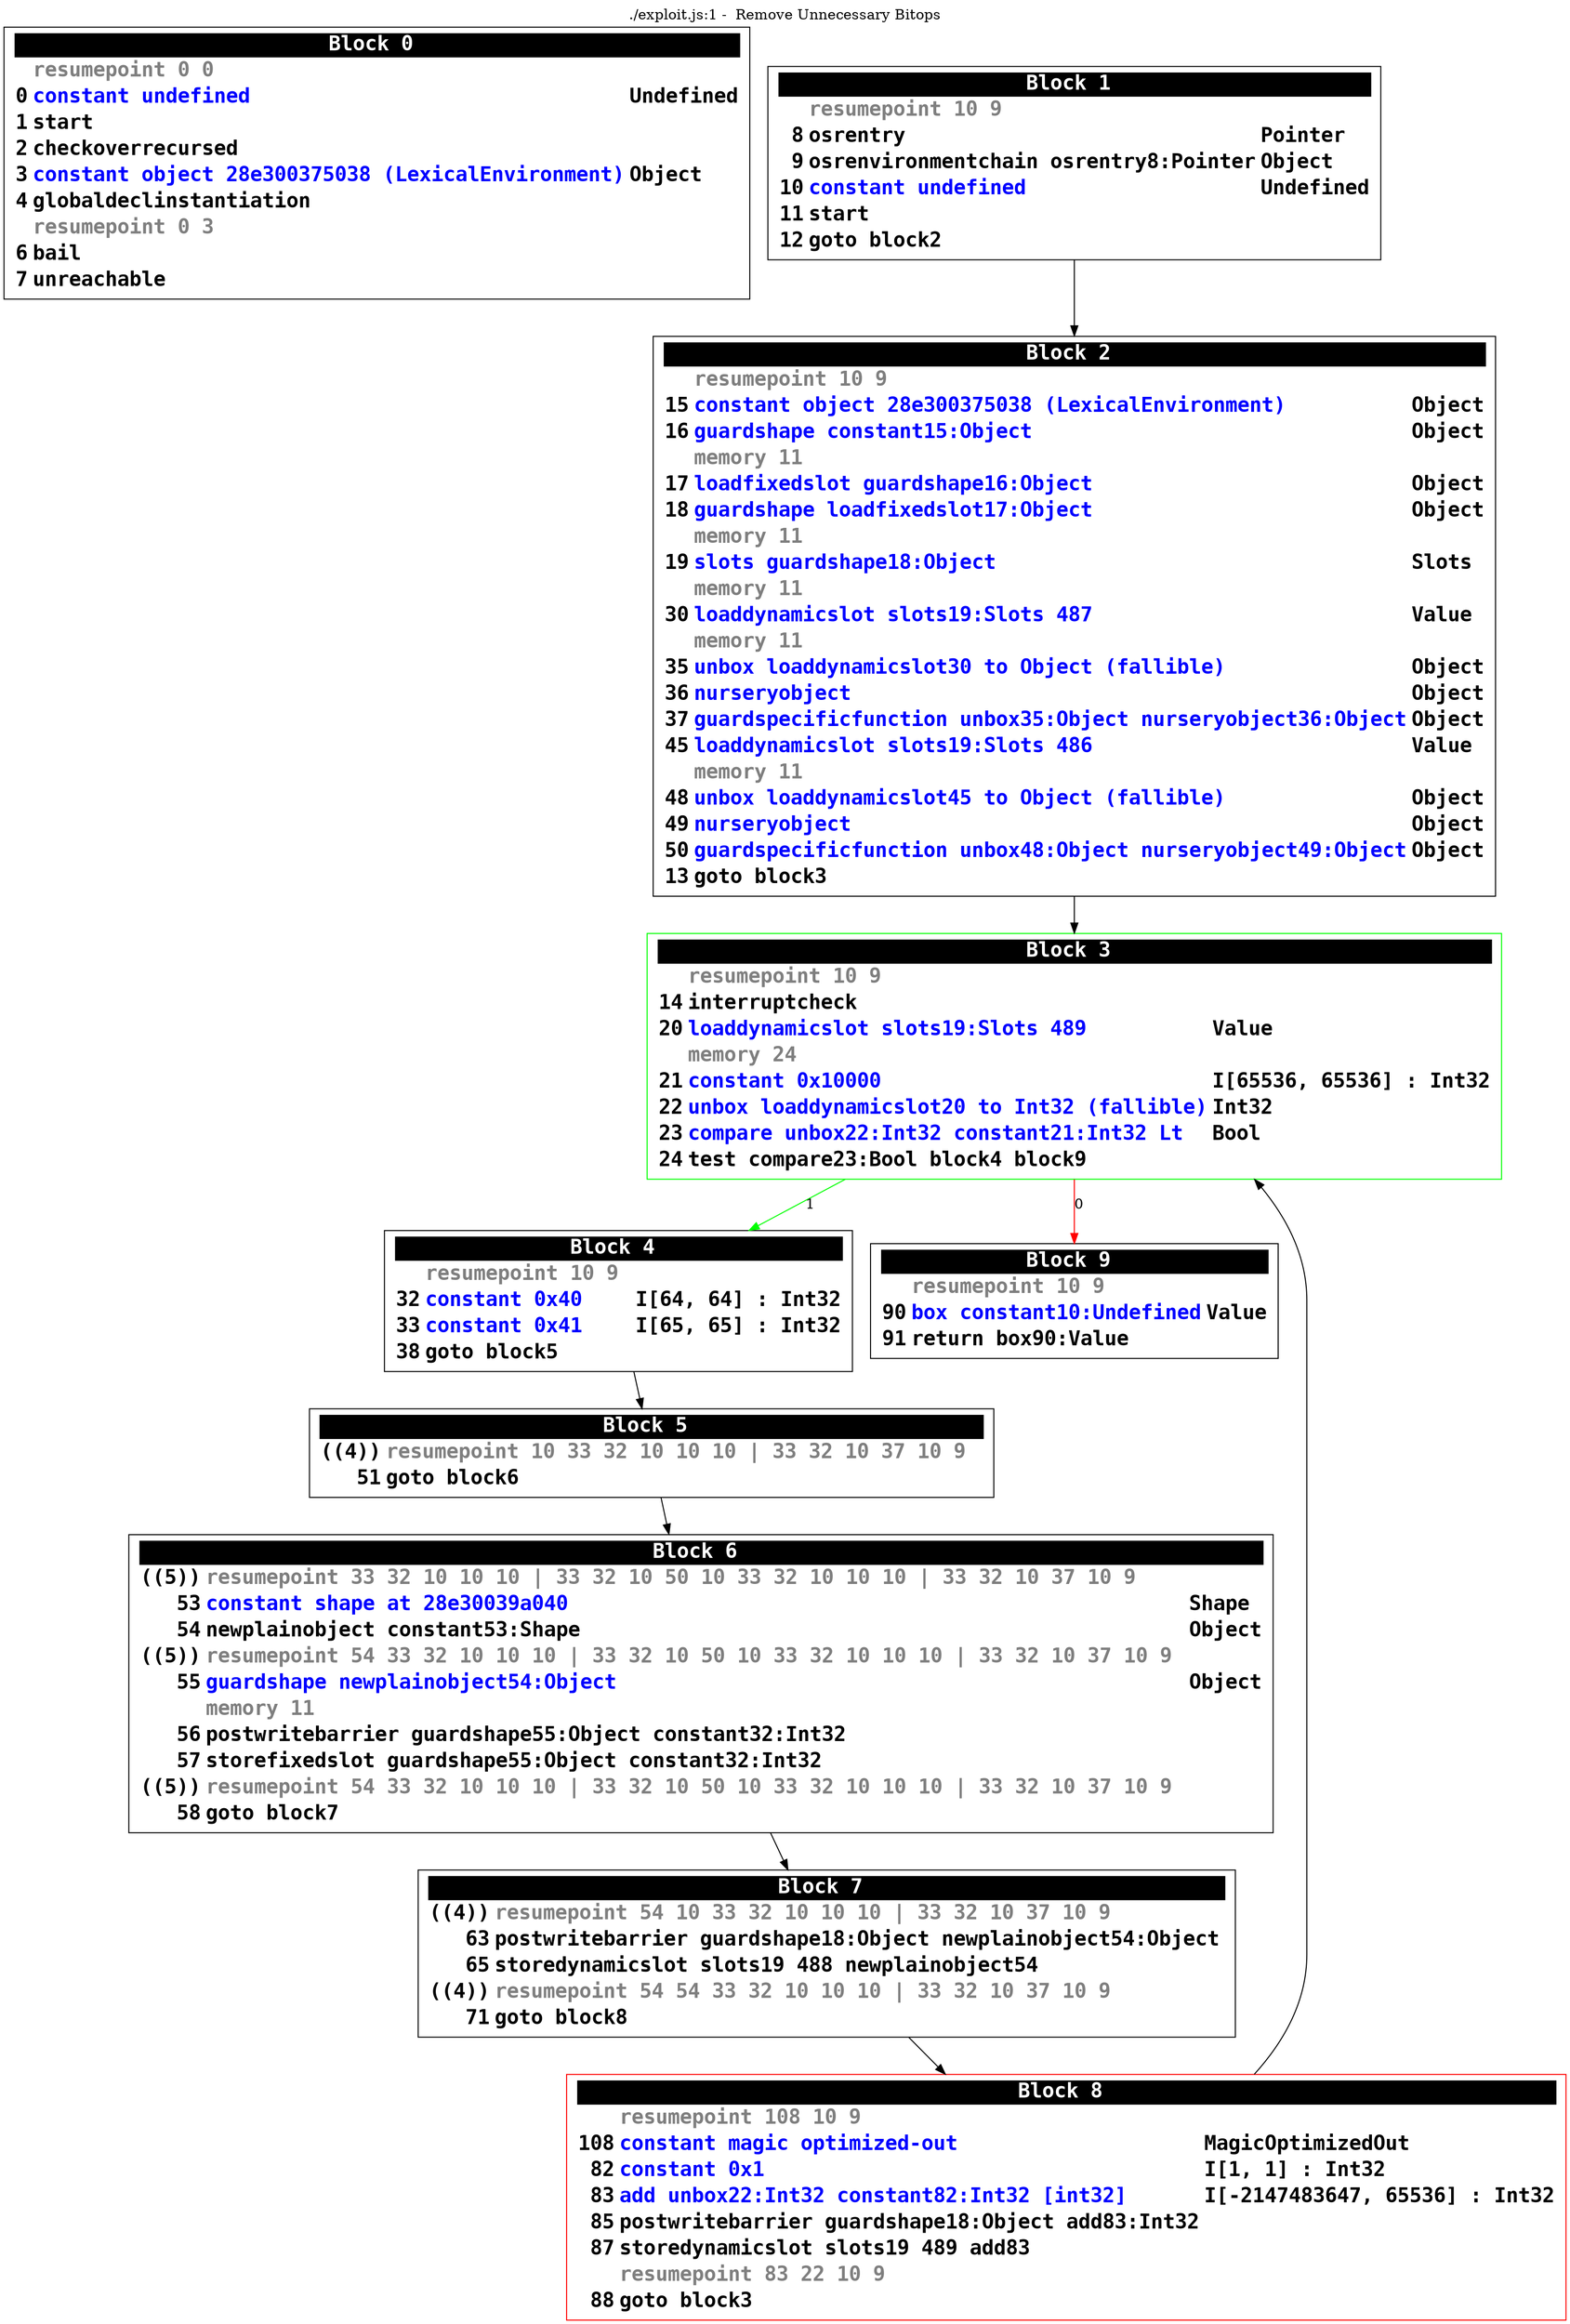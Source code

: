 digraph {
labelloc = t;
labelfontsize = 30;
label = "./exploit.js:1 -  Remove Unnecessary Bitops";
  rankdir=TB
  splines=true

  "Block0" [ shape=box fontsize=20 fontname="Consolas Bold" label=<<table border="0" cellborder="0" cellpadding="1"><tr><td align="center" bgcolor="black" colspan="3"><font color="white">Block 0 </font></td></tr><tr><td align="left"></td><td align="left"><font color="grey50">resumepoint 0 0 </font></td><td></td></tr><tr><td align="right" port="i0">0</td><td align="left"><font color="blue">constant undefined</font></td><td align="left">Undefined</td></tr><tr><td align="right" port="i1">1</td><td align="left">start</td></tr><tr><td align="right" port="i2">2</td><td align="left">checkoverrecursed</td></tr><tr><td align="right" port="i3">3</td><td align="left"><font color="blue">constant object 28e300375038 (LexicalEnvironment)</font></td><td align="left">Object</td></tr><tr><td align="right" port="i4">4</td><td align="left">globaldeclinstantiation</td></tr><tr><td align="left"></td><td align="left"><font color="grey50">resumepoint 0 3 </font></td><td></td></tr><tr><td align="right" port="i6">6</td><td align="left">bail</td></tr><tr><td align="right" port="i7">7</td><td align="left">unreachable</td></tr></table>> ] ;
  "Block1" [ shape=box fontsize=20 fontname="Consolas Bold" label=<<table border="0" cellborder="0" cellpadding="1"><tr><td align="center" bgcolor="black" colspan="3"><font color="white">Block 1 </font></td></tr><tr><td align="left"></td><td align="left"><font color="grey50">resumepoint 10 9 </font></td><td></td></tr><tr><td align="right" port="i8">8</td><td align="left">osrentry</td><td align="left">Pointer</td></tr><tr><td align="right" port="i9">9</td><td align="left">osrenvironmentchain osrentry8:Pointer</td><td align="left">Object</td></tr><tr><td align="right" port="i10">10</td><td align="left"><font color="blue">constant undefined</font></td><td align="left">Undefined</td></tr><tr><td align="right" port="i11">11</td><td align="left">start</td></tr><tr><td align="right" port="i12">12</td><td align="left">goto block2</td></tr></table>> ] ;
  "Block2" [ shape=box fontsize=20 fontname="Consolas Bold" label=<<table border="0" cellborder="0" cellpadding="1"><tr><td align="center" bgcolor="black" colspan="3"><font color="white">Block 2 </font></td></tr><tr><td align="left"></td><td align="left"><font color="grey50">resumepoint 10 9 </font></td><td></td></tr><tr><td align="right" port="i15">15</td><td align="left"><font color="blue">constant object 28e300375038 (LexicalEnvironment)</font></td><td align="left">Object</td></tr><tr><td align="right" port="i16">16</td><td align="left"><font color="blue">guardshape constant15:Object</font></td><td align="left">Object</td></tr><tr><td align="left"></td><td align="left"><font color="grey50">memory 11 </font></td><td></td></tr><tr><td align="right" port="i17">17</td><td align="left"><font color="blue">loadfixedslot guardshape16:Object</font></td><td align="left">Object</td></tr><tr><td align="right" port="i18">18</td><td align="left"><font color="blue">guardshape loadfixedslot17:Object</font></td><td align="left">Object</td></tr><tr><td align="left"></td><td align="left"><font color="grey50">memory 11 </font></td><td></td></tr><tr><td align="right" port="i19">19</td><td align="left"><font color="blue">slots guardshape18:Object</font></td><td align="left">Slots</td></tr><tr><td align="left"></td><td align="left"><font color="grey50">memory 11 </font></td><td></td></tr><tr><td align="right" port="i30">30</td><td align="left"><font color="blue">loaddynamicslot slots19:Slots 487</font></td><td align="left">Value</td></tr><tr><td align="left"></td><td align="left"><font color="grey50">memory 11 </font></td><td></td></tr><tr><td align="right" port="i35">35</td><td align="left"><font color="blue">unbox loaddynamicslot30 to Object (fallible)</font></td><td align="left">Object</td></tr><tr><td align="right" port="i36">36</td><td align="left"><font color="blue">nurseryobject</font></td><td align="left">Object</td></tr><tr><td align="right" port="i37">37</td><td align="left"><font color="blue">guardspecificfunction unbox35:Object nurseryobject36:Object</font></td><td align="left">Object</td></tr><tr><td align="right" port="i45">45</td><td align="left"><font color="blue">loaddynamicslot slots19:Slots 486</font></td><td align="left">Value</td></tr><tr><td align="left"></td><td align="left"><font color="grey50">memory 11 </font></td><td></td></tr><tr><td align="right" port="i48">48</td><td align="left"><font color="blue">unbox loaddynamicslot45 to Object (fallible)</font></td><td align="left">Object</td></tr><tr><td align="right" port="i49">49</td><td align="left"><font color="blue">nurseryobject</font></td><td align="left">Object</td></tr><tr><td align="right" port="i50">50</td><td align="left"><font color="blue">guardspecificfunction unbox48:Object nurseryobject49:Object</font></td><td align="left">Object</td></tr><tr><td align="right" port="i13">13</td><td align="left">goto block3</td></tr></table>> ] ;
  "Block3" [ color=green shape=box fontsize=20 fontname="Consolas Bold" label=<<table border="0" cellborder="0" cellpadding="1"><tr><td align="center" bgcolor="black" colspan="3"><font color="white">Block 3 </font></td></tr><tr><td align="left"></td><td align="left"><font color="grey50">resumepoint 10 9 </font></td><td></td></tr><tr><td align="right" port="i14">14</td><td align="left">interruptcheck</td></tr><tr><td align="right" port="i20">20</td><td align="left"><font color="blue">loaddynamicslot slots19:Slots 489</font></td><td align="left">Value</td></tr><tr><td align="left"></td><td align="left"><font color="grey50">memory 24 </font></td><td></td></tr><tr><td align="right" port="i21">21</td><td align="left"><font color="blue">constant 0x10000</font></td><td align="left">I[65536, 65536] : Int32</td></tr><tr><td align="right" port="i22">22</td><td align="left"><font color="blue">unbox loaddynamicslot20 to Int32 (fallible)</font></td><td align="left">Int32</td></tr><tr><td align="right" port="i23">23</td><td align="left"><font color="blue">compare unbox22:Int32 constant21:Int32 Lt</font></td><td align="left">Bool</td></tr><tr><td align="right" port="i24">24</td><td align="left">test compare23:Bool block4 block9</td></tr></table>> ] ;
  "Block4" [ shape=box fontsize=20 fontname="Consolas Bold" label=<<table border="0" cellborder="0" cellpadding="1"><tr><td align="center" bgcolor="black" colspan="3"><font color="white">Block 4 </font></td></tr><tr><td align="left"></td><td align="left"><font color="grey50">resumepoint 10 9 </font></td><td></td></tr><tr><td align="right" port="i32">32</td><td align="left"><font color="blue">constant 0x40</font></td><td align="left">I[64, 64] : Int32</td></tr><tr><td align="right" port="i33">33</td><td align="left"><font color="blue">constant 0x41</font></td><td align="left">I[65, 65] : Int32</td></tr><tr><td align="right" port="i38">38</td><td align="left">goto block5</td></tr></table>> ] ;
  "Block5" [ shape=box fontsize=20 fontname="Consolas Bold" label=<<table border="0" cellborder="0" cellpadding="1"><tr><td align="center" bgcolor="black" colspan="3"><font color="white">Block 5 </font></td></tr><tr><td align="left">&#40;&#40;4&#41;&#41;</td><td align="left"><font color="grey50">resumepoint 10 33 32 10 10 10 | 33 32 10 37 10 9 </font></td><td></td></tr><tr><td align="right" port="i51">51</td><td align="left">goto block6</td></tr></table>> ] ;
  "Block6" [ shape=box fontsize=20 fontname="Consolas Bold" label=<<table border="0" cellborder="0" cellpadding="1"><tr><td align="center" bgcolor="black" colspan="3"><font color="white">Block 6 </font></td></tr><tr><td align="left">&#40;&#40;5&#41;&#41;</td><td align="left"><font color="grey50">resumepoint 33 32 10 10 10 | 33 32 10 50 10 33 32 10 10 10 | 33 32 10 37 10 9 </font></td><td></td></tr><tr><td align="right" port="i53">53</td><td align="left"><font color="blue">constant shape at 28e30039a040</font></td><td align="left">Shape</td></tr><tr><td align="right" port="i54">54</td><td align="left">newplainobject constant53:Shape</td><td align="left">Object</td></tr><tr><td align="left">&#40;&#40;5&#41;&#41;</td><td align="left"><font color="grey50">resumepoint 54 33 32 10 10 10 | 33 32 10 50 10 33 32 10 10 10 | 33 32 10 37 10 9 </font></td><td></td></tr><tr><td align="right" port="i55">55</td><td align="left"><font color="blue">guardshape newplainobject54:Object</font></td><td align="left">Object</td></tr><tr><td align="left"></td><td align="left"><font color="grey50">memory 11 </font></td><td></td></tr><tr><td align="right" port="i56">56</td><td align="left">postwritebarrier guardshape55:Object constant32:Int32</td></tr><tr><td align="right" port="i57">57</td><td align="left">storefixedslot guardshape55:Object constant32:Int32</td></tr><tr><td align="left">&#40;&#40;5&#41;&#41;</td><td align="left"><font color="grey50">resumepoint 54 33 32 10 10 10 | 33 32 10 50 10 33 32 10 10 10 | 33 32 10 37 10 9 </font></td><td></td></tr><tr><td align="right" port="i58">58</td><td align="left">goto block7</td></tr></table>> ] ;
  "Block7" [ shape=box fontsize=20 fontname="Consolas Bold" label=<<table border="0" cellborder="0" cellpadding="1"><tr><td align="center" bgcolor="black" colspan="3"><font color="white">Block 7 </font></td></tr><tr><td align="left">&#40;&#40;4&#41;&#41;</td><td align="left"><font color="grey50">resumepoint 54 10 33 32 10 10 10 | 33 32 10 37 10 9 </font></td><td></td></tr><tr><td align="right" port="i63">63</td><td align="left">postwritebarrier guardshape18:Object newplainobject54:Object</td></tr><tr><td align="right" port="i65">65</td><td align="left">storedynamicslot slots19 488 newplainobject54</td></tr><tr><td align="left">&#40;&#40;4&#41;&#41;</td><td align="left"><font color="grey50">resumepoint 54 54 33 32 10 10 10 | 33 32 10 37 10 9 </font></td><td></td></tr><tr><td align="right" port="i71">71</td><td align="left">goto block8</td></tr></table>> ] ;
  "Block8" [ color=red shape=box fontsize=20 fontname="Consolas Bold" label=<<table border="0" cellborder="0" cellpadding="1"><tr><td align="center" bgcolor="black" colspan="3"><font color="white">Block 8 </font></td></tr><tr><td align="left"></td><td align="left"><font color="grey50">resumepoint 108 10 9 </font></td><td></td></tr><tr><td align="right" port="i108">108</td><td align="left"><font color="blue">constant magic optimized-out</font></td><td align="left">MagicOptimizedOut</td></tr><tr><td align="right" port="i82">82</td><td align="left"><font color="blue">constant 0x1</font></td><td align="left">I[1, 1] : Int32</td></tr><tr><td align="right" port="i83">83</td><td align="left"><font color="blue">add unbox22:Int32 constant82:Int32 [int32]</font></td><td align="left">I[-2147483647, 65536] : Int32</td></tr><tr><td align="right" port="i85">85</td><td align="left">postwritebarrier guardshape18:Object add83:Int32</td></tr><tr><td align="right" port="i87">87</td><td align="left">storedynamicslot slots19 489 add83</td></tr><tr><td align="left"></td><td align="left"><font color="grey50">resumepoint 83 22 10 9 </font></td><td></td></tr><tr><td align="right" port="i88">88</td><td align="left">goto block3</td></tr></table>> ] ;
  "Block9" [ shape=box fontsize=20 fontname="Consolas Bold" label=<<table border="0" cellborder="0" cellpadding="1"><tr><td align="center" bgcolor="black" colspan="3"><font color="white">Block 9 </font></td></tr><tr><td align="left"></td><td align="left"><font color="grey50">resumepoint 10 9 </font></td><td></td></tr><tr><td align="right" port="i90">90</td><td align="left"><font color="blue">box constant10:Undefined</font></td><td align="left">Value</td></tr><tr><td align="right" port="i91">91</td><td align="left">return box90:Value</td></tr></table>> ] ;

  "Block1" -> "Block2" ;
  "Block2" -> "Block3" ;
  "Block3" -> "Block4" [ color=green label=1 ] ;
  "Block3" -> "Block9" [ color=red label=0 ] ;
  "Block4" -> "Block5" ;
  "Block5" -> "Block6" ;
  "Block6" -> "Block7" ;
  "Block7" -> "Block8" ;
  "Block8" -> "Block3" ;
}
